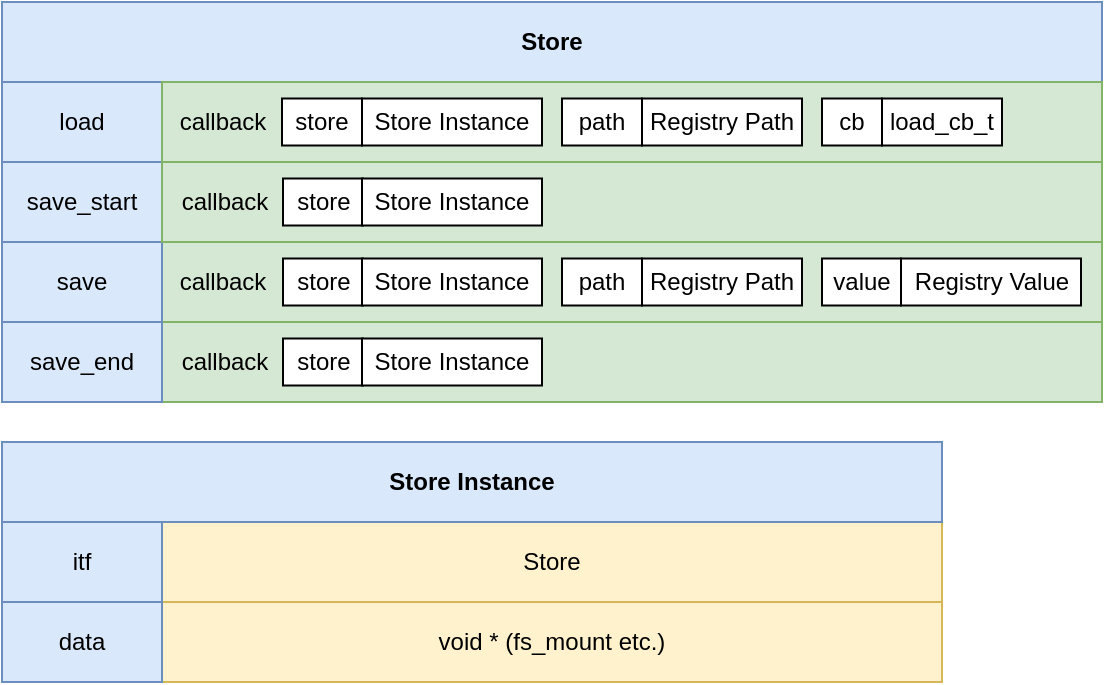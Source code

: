 <mxfile>
    <diagram id="fjN8D4Odn0497USpxgly" name="Page-1">
        <mxGraphModel dx="895" dy="1479" grid="1" gridSize="10" guides="1" tooltips="1" connect="1" arrows="1" fold="1" page="1" pageScale="1" pageWidth="1169" pageHeight="827" background="#ffffff" math="0" shadow="0">
            <root>
                <mxCell id="0"/>
                <mxCell id="1" parent="0"/>
                <mxCell id="169" value="Store" style="rounded=0;whiteSpace=wrap;html=1;fillColor=#fff2cc;strokeColor=#d6b656;" parent="1" vertex="1">
                    <mxGeometry x="120" y="-540" width="390" height="40" as="geometry"/>
                </mxCell>
                <mxCell id="196" value="&lt;b&gt;Store&lt;/b&gt;" style="rounded=0;whiteSpace=wrap;html=1;align=center;fillColor=#dae8fc;strokeColor=#6c8ebf;" parent="1" vertex="1">
                    <mxGeometry x="40" y="-800" width="550" height="40" as="geometry"/>
                </mxCell>
                <mxCell id="217" value="" style="rounded=0;whiteSpace=wrap;html=1;fillColor=#d5e8d4;strokeColor=#82b366;" parent="1" vertex="1">
                    <mxGeometry x="120" y="-680" width="470" height="40" as="geometry"/>
                </mxCell>
                <mxCell id="218" value="" style="rounded=0;whiteSpace=wrap;html=1;fillColor=#d5e8d4;strokeColor=#82b366;" parent="1" vertex="1">
                    <mxGeometry x="120" y="-640" width="470" height="40" as="geometry"/>
                </mxCell>
                <mxCell id="161" value="load" style="rounded=0;whiteSpace=wrap;html=1;align=center;fillColor=#dae8fc;strokeColor=#6c8ebf;" parent="1" vertex="1">
                    <mxGeometry x="40" y="-760" width="80" height="40" as="geometry"/>
                </mxCell>
                <mxCell id="163" value="save_start" style="rounded=0;whiteSpace=wrap;html=1;fillColor=#dae8fc;strokeColor=#6c8ebf;" parent="1" vertex="1">
                    <mxGeometry x="40" y="-720" width="80" height="40" as="geometry"/>
                </mxCell>
                <mxCell id="195" value="save_end" style="rounded=0;whiteSpace=wrap;html=1;fillColor=#dae8fc;strokeColor=#6c8ebf;" parent="1" vertex="1">
                    <mxGeometry x="40" y="-640" width="80" height="40" as="geometry"/>
                </mxCell>
                <mxCell id="194" value="save" style="rounded=0;whiteSpace=wrap;html=1;fillColor=#dae8fc;strokeColor=#6c8ebf;" parent="1" vertex="1">
                    <mxGeometry x="40" y="-680" width="80" height="40" as="geometry"/>
                </mxCell>
                <mxCell id="242" value="&lt;font style=&quot;font-size: 12px&quot;&gt;callback&lt;br&gt;&lt;/font&gt;" style="text;html=1;align=center;verticalAlign=middle;resizable=0;points=[];autosize=1;strokeColor=none;fillColor=none;fontSize=6;" parent="1" vertex="1">
                    <mxGeometry x="120" y="-665" width="60" height="10" as="geometry"/>
                </mxCell>
                <mxCell id="243" value="&lt;font style=&quot;font-size: 12px&quot;&gt;callback&lt;br&gt;&lt;/font&gt;" style="text;html=1;align=center;verticalAlign=middle;resizable=0;points=[];autosize=1;strokeColor=none;fillColor=none;fontSize=6;" parent="1" vertex="1">
                    <mxGeometry x="120.5" y="-625" width="60" height="10" as="geometry"/>
                </mxCell>
                <mxCell id="244" value="store" style="rounded=0;whiteSpace=wrap;html=1;" parent="1" vertex="1">
                    <mxGeometry x="180.5" y="-671.75" width="40" height="23.5" as="geometry"/>
                </mxCell>
                <mxCell id="245" value="path" style="rounded=0;whiteSpace=wrap;html=1;" parent="1" vertex="1">
                    <mxGeometry x="320" y="-671.75" width="40" height="23.5" as="geometry"/>
                </mxCell>
                <mxCell id="248" value="value" style="rounded=0;whiteSpace=wrap;html=1;" parent="1" vertex="1">
                    <mxGeometry x="450" y="-671.75" width="39.5" height="23.5" as="geometry"/>
                </mxCell>
                <mxCell id="249" value="Registry Value" style="rounded=0;whiteSpace=wrap;html=1;" parent="1" vertex="1">
                    <mxGeometry x="489.5" y="-671.75" width="90" height="23.5" as="geometry"/>
                </mxCell>
                <mxCell id="262" value="" style="rounded=0;whiteSpace=wrap;html=1;fillColor=#d5e8d4;strokeColor=#82b366;" vertex="1" parent="1">
                    <mxGeometry x="120" y="-760" width="470" height="40" as="geometry"/>
                </mxCell>
                <mxCell id="263" value="" style="rounded=0;whiteSpace=wrap;html=1;fillColor=#d5e8d4;strokeColor=#82b366;" vertex="1" parent="1">
                    <mxGeometry x="120" y="-720" width="470" height="40" as="geometry"/>
                </mxCell>
                <mxCell id="264" value="&lt;font style=&quot;font-size: 12px&quot;&gt;callback&lt;br&gt;&lt;/font&gt;" style="text;html=1;align=center;verticalAlign=middle;resizable=0;points=[];autosize=1;strokeColor=none;fillColor=none;fontSize=6;" vertex="1" parent="1">
                    <mxGeometry x="120" y="-745" width="60" height="10" as="geometry"/>
                </mxCell>
                <mxCell id="265" value="&lt;font style=&quot;font-size: 12px&quot;&gt;callback&lt;br&gt;&lt;/font&gt;" style="text;html=1;align=center;verticalAlign=middle;resizable=0;points=[];autosize=1;strokeColor=none;fillColor=none;fontSize=6;" vertex="1" parent="1">
                    <mxGeometry x="120.5" y="-705" width="60" height="10" as="geometry"/>
                </mxCell>
                <mxCell id="294" value="&lt;b&gt;Store Instance&lt;/b&gt;" style="rounded=0;whiteSpace=wrap;html=1;align=center;fillColor=#dae8fc;strokeColor=#6c8ebf;" vertex="1" parent="1">
                    <mxGeometry x="40" y="-580" width="470" height="40" as="geometry"/>
                </mxCell>
                <mxCell id="297" value="itf" style="rounded=0;whiteSpace=wrap;html=1;align=center;fillColor=#dae8fc;strokeColor=#6c8ebf;" vertex="1" parent="1">
                    <mxGeometry x="40" y="-540" width="80" height="40" as="geometry"/>
                </mxCell>
                <mxCell id="332" value="void * (fs_mount etc.)" style="rounded=0;whiteSpace=wrap;html=1;fillColor=#fff2cc;strokeColor=#d6b656;" vertex="1" parent="1">
                    <mxGeometry x="120" y="-500" width="390" height="40" as="geometry"/>
                </mxCell>
                <mxCell id="298" value="data" style="rounded=0;whiteSpace=wrap;html=1;fillColor=#dae8fc;strokeColor=#6c8ebf;" vertex="1" parent="1">
                    <mxGeometry x="40" y="-500" width="80" height="40" as="geometry"/>
                </mxCell>
                <mxCell id="333" value="Registry Path" style="rounded=0;whiteSpace=wrap;html=1;" vertex="1" parent="1">
                    <mxGeometry x="360" y="-671.75" width="80" height="23.5" as="geometry"/>
                </mxCell>
                <mxCell id="334" value="store" style="rounded=0;whiteSpace=wrap;html=1;" vertex="1" parent="1">
                    <mxGeometry x="180" y="-751.75" width="40" height="23.5" as="geometry"/>
                </mxCell>
                <mxCell id="335" value="path" style="rounded=0;whiteSpace=wrap;html=1;" vertex="1" parent="1">
                    <mxGeometry x="320" y="-751.75" width="40" height="23.5" as="geometry"/>
                </mxCell>
                <mxCell id="336" value="Store Instance" style="rounded=0;whiteSpace=wrap;html=1;" vertex="1" parent="1">
                    <mxGeometry x="220" y="-751.75" width="90" height="23.5" as="geometry"/>
                </mxCell>
                <mxCell id="337" value="cb" style="rounded=0;whiteSpace=wrap;html=1;" vertex="1" parent="1">
                    <mxGeometry x="450" y="-751.75" width="30" height="23.5" as="geometry"/>
                </mxCell>
                <mxCell id="338" value="load_cb_t" style="rounded=0;whiteSpace=wrap;html=1;" vertex="1" parent="1">
                    <mxGeometry x="480" y="-751.75" width="60" height="23.5" as="geometry"/>
                </mxCell>
                <mxCell id="339" value="Registry Path" style="rounded=0;whiteSpace=wrap;html=1;" vertex="1" parent="1">
                    <mxGeometry x="360" y="-751.75" width="80" height="23.5" as="geometry"/>
                </mxCell>
                <mxCell id="340" value="store" style="rounded=0;whiteSpace=wrap;html=1;" vertex="1" parent="1">
                    <mxGeometry x="180.5" y="-711.75" width="40" height="23.5" as="geometry"/>
                </mxCell>
                <mxCell id="346" value="store" style="rounded=0;whiteSpace=wrap;html=1;" vertex="1" parent="1">
                    <mxGeometry x="180.5" y="-631.75" width="40" height="23.5" as="geometry"/>
                </mxCell>
                <mxCell id="352" value="Store Instance" style="rounded=0;whiteSpace=wrap;html=1;" vertex="1" parent="1">
                    <mxGeometry x="220" y="-711.75" width="90" height="23.5" as="geometry"/>
                </mxCell>
                <mxCell id="353" value="Store Instance" style="rounded=0;whiteSpace=wrap;html=1;" vertex="1" parent="1">
                    <mxGeometry x="220" y="-671.75" width="90" height="23.5" as="geometry"/>
                </mxCell>
                <mxCell id="354" value="Store Instance" style="rounded=0;whiteSpace=wrap;html=1;" vertex="1" parent="1">
                    <mxGeometry x="220" y="-631.75" width="90" height="23.5" as="geometry"/>
                </mxCell>
            </root>
        </mxGraphModel>
    </diagram>
</mxfile>